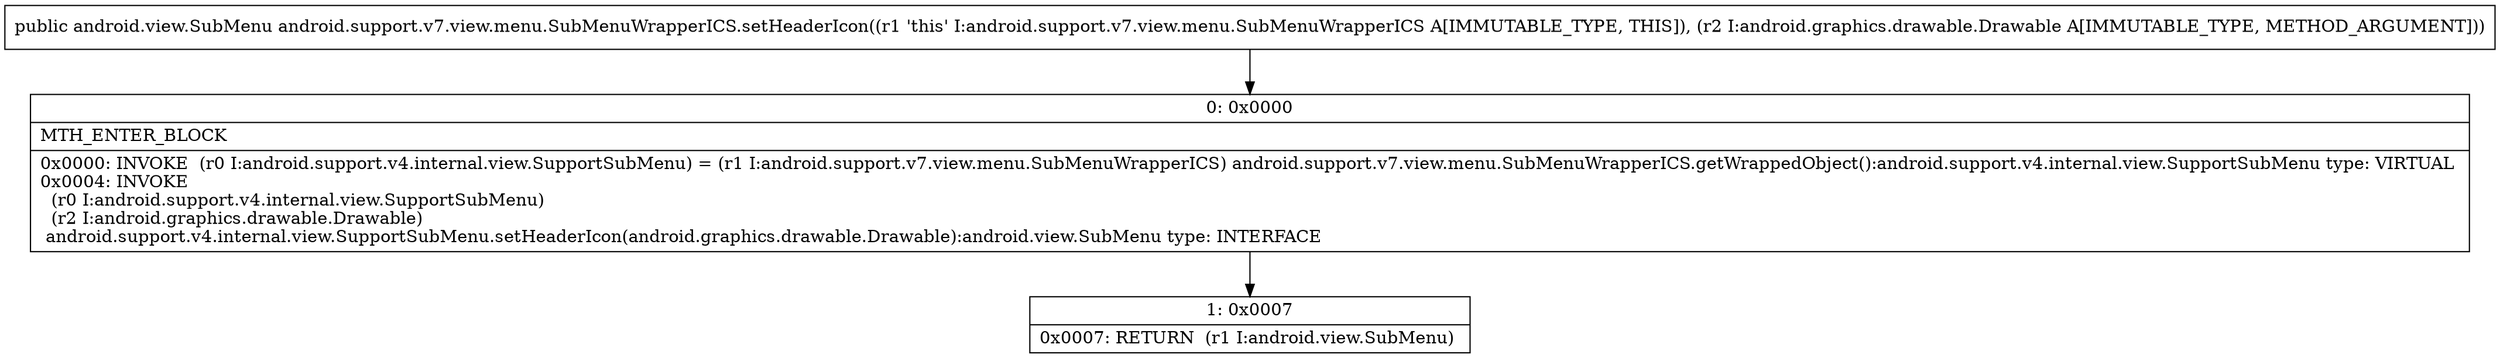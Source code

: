digraph "CFG forandroid.support.v7.view.menu.SubMenuWrapperICS.setHeaderIcon(Landroid\/graphics\/drawable\/Drawable;)Landroid\/view\/SubMenu;" {
Node_0 [shape=record,label="{0\:\ 0x0000|MTH_ENTER_BLOCK\l|0x0000: INVOKE  (r0 I:android.support.v4.internal.view.SupportSubMenu) = (r1 I:android.support.v7.view.menu.SubMenuWrapperICS) android.support.v7.view.menu.SubMenuWrapperICS.getWrappedObject():android.support.v4.internal.view.SupportSubMenu type: VIRTUAL \l0x0004: INVOKE  \l  (r0 I:android.support.v4.internal.view.SupportSubMenu)\l  (r2 I:android.graphics.drawable.Drawable)\l android.support.v4.internal.view.SupportSubMenu.setHeaderIcon(android.graphics.drawable.Drawable):android.view.SubMenu type: INTERFACE \l}"];
Node_1 [shape=record,label="{1\:\ 0x0007|0x0007: RETURN  (r1 I:android.view.SubMenu) \l}"];
MethodNode[shape=record,label="{public android.view.SubMenu android.support.v7.view.menu.SubMenuWrapperICS.setHeaderIcon((r1 'this' I:android.support.v7.view.menu.SubMenuWrapperICS A[IMMUTABLE_TYPE, THIS]), (r2 I:android.graphics.drawable.Drawable A[IMMUTABLE_TYPE, METHOD_ARGUMENT])) }"];
MethodNode -> Node_0;
Node_0 -> Node_1;
}

